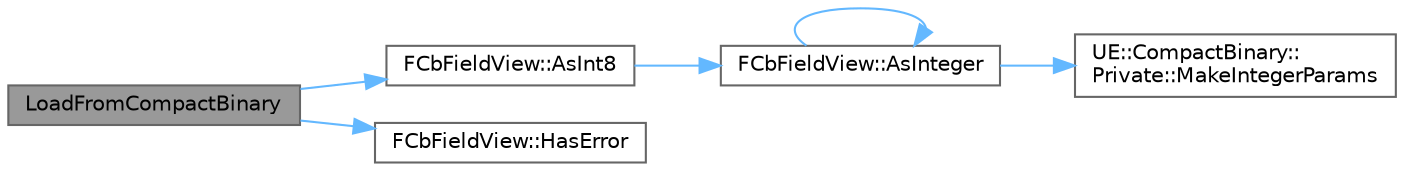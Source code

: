 digraph "LoadFromCompactBinary"
{
 // INTERACTIVE_SVG=YES
 // LATEX_PDF_SIZE
  bgcolor="transparent";
  edge [fontname=Helvetica,fontsize=10,labelfontname=Helvetica,labelfontsize=10];
  node [fontname=Helvetica,fontsize=10,shape=box,height=0.2,width=0.4];
  rankdir="LR";
  Node1 [id="Node000001",label="LoadFromCompactBinary",height=0.2,width=0.4,color="gray40", fillcolor="grey60", style="filled", fontcolor="black",tooltip=" "];
  Node1 -> Node2 [id="edge1_Node000001_Node000002",color="steelblue1",style="solid",tooltip=" "];
  Node2 [id="Node000002",label="FCbFieldView::AsInt8",height=0.2,width=0.4,color="grey40", fillcolor="white", style="filled",URL="$dc/deb/classFCbFieldView.html#a8dce5609e6a662bdb5b70bfc63846ef8",tooltip="Access the field as an int8."];
  Node2 -> Node3 [id="edge2_Node000002_Node000003",color="steelblue1",style="solid",tooltip=" "];
  Node3 [id="Node000003",label="FCbFieldView::AsInteger",height=0.2,width=0.4,color="grey40", fillcolor="white", style="filled",URL="$dc/deb/classFCbFieldView.html#a4f0fd393171528590f625eb2fc37a145",tooltip="Access the field as the given integer type."];
  Node3 -> Node3 [id="edge3_Node000003_Node000003",color="steelblue1",style="solid",tooltip=" "];
  Node3 -> Node4 [id="edge4_Node000003_Node000004",color="steelblue1",style="solid",tooltip=" "];
  Node4 [id="Node000004",label="UE::CompactBinary::\lPrivate::MakeIntegerParams",height=0.2,width=0.4,color="grey40", fillcolor="white", style="filled",URL="$da/d68/namespaceUE_1_1CompactBinary_1_1Private.html#a90034372b883f7cfbe5e8665a9204fd9",tooltip="Make integer params for the given integer type."];
  Node1 -> Node5 [id="edge5_Node000001_Node000005",color="steelblue1",style="solid",tooltip=" "];
  Node5 [id="Node000005",label="FCbFieldView::HasError",height=0.2,width=0.4,color="grey40", fillcolor="white", style="filled",URL="$dc/deb/classFCbFieldView.html#a21c3e1ce9e0a9e67c164394fda57c6b1",tooltip="Whether the last field access encountered an error."];
}
